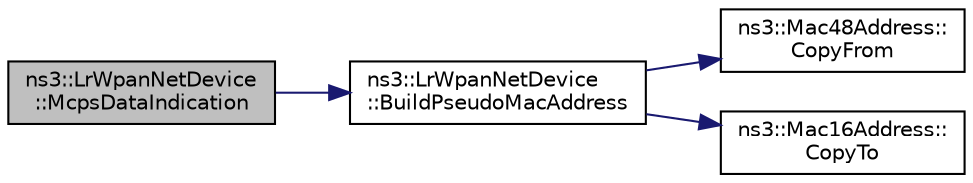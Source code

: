 digraph "ns3::LrWpanNetDevice::McpsDataIndication"
{
 // LATEX_PDF_SIZE
  edge [fontname="Helvetica",fontsize="10",labelfontname="Helvetica",labelfontsize="10"];
  node [fontname="Helvetica",fontsize="10",shape=record];
  rankdir="LR";
  Node1 [label="ns3::LrWpanNetDevice\l::McpsDataIndication",height=0.2,width=0.4,color="black", fillcolor="grey75", style="filled", fontcolor="black",tooltip="The callback used by the MAC to hand over incoming packets to the NetDevice."];
  Node1 -> Node2 [color="midnightblue",fontsize="10",style="solid",fontname="Helvetica"];
  Node2 [label="ns3::LrWpanNetDevice\l::BuildPseudoMacAddress",height=0.2,width=0.4,color="black", fillcolor="white", style="filled",URL="$classns3_1_1_lr_wpan_net_device.html#ac8be64e9c1cd6959e1c79ba18090ca91",tooltip="Builds a \"pseudo 48-bit address\" from the PanId and Short Address The form is PanId : 0x0 : 0x0 : Sho..."];
  Node2 -> Node3 [color="midnightblue",fontsize="10",style="solid",fontname="Helvetica"];
  Node3 [label="ns3::Mac48Address::\lCopyFrom",height=0.2,width=0.4,color="black", fillcolor="white", style="filled",URL="$classns3_1_1_mac48_address.html#a62033fab3f2c573f0cc0be1121d493d2",tooltip=" "];
  Node2 -> Node4 [color="midnightblue",fontsize="10",style="solid",fontname="Helvetica"];
  Node4 [label="ns3::Mac16Address::\lCopyTo",height=0.2,width=0.4,color="black", fillcolor="white", style="filled",URL="$classns3_1_1_mac16_address.html#a799b7967b6ee701db1c9929001c4edda",tooltip=" "];
}

